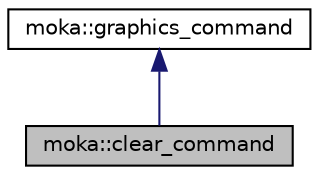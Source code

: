 digraph "moka::clear_command"
{
 // LATEX_PDF_SIZE
  edge [fontname="Helvetica",fontsize="10",labelfontname="Helvetica",labelfontsize="10"];
  node [fontname="Helvetica",fontsize="10",shape=record];
  Node2 [label="moka::clear_command",height=0.2,width=0.4,color="black", fillcolor="grey75", style="filled", fontcolor="black",tooltip="Clear the current frame buffer."];
  Node3 -> Node2 [dir="back",color="midnightblue",fontsize="10",style="solid"];
  Node3 [label="moka::graphics_command",height=0.2,width=0.4,color="black", fillcolor="white", style="filled",URL="$classmoka_1_1graphics__command.html",tooltip="Base type for graphics commands."];
}
